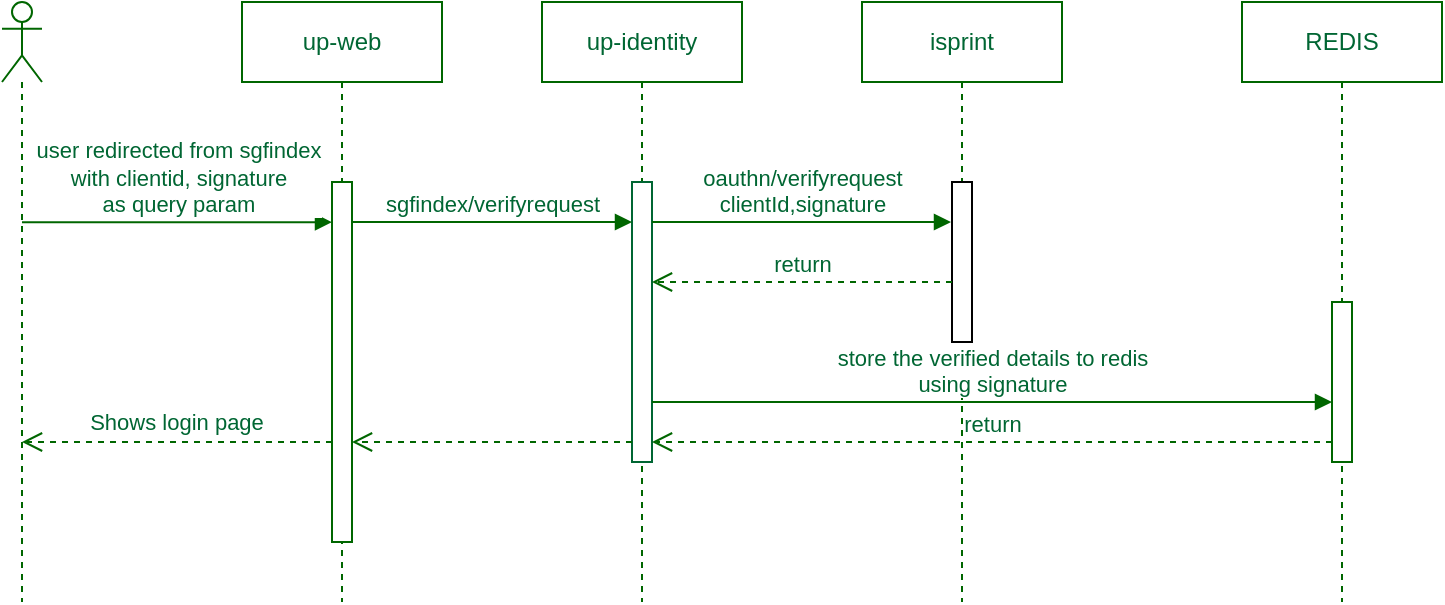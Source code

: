 <mxfile version="22.1.21" type="github" pages="3">
  <diagram name="SGfindex-verify-request" id="0a-kXXliiW2lC1thkJgB">
    <mxGraphModel dx="936" dy="493" grid="1" gridSize="10" guides="1" tooltips="1" connect="1" arrows="1" fold="1" page="1" pageScale="1" pageWidth="850" pageHeight="1100" math="0" shadow="0">
      <root>
        <mxCell id="0" />
        <mxCell id="1" parent="0" />
        <mxCell id="gY_3PW6hWoYy70ueM9_Y-2" value="" style="shape=umlLifeline;perimeter=lifelinePerimeter;whiteSpace=wrap;html=1;container=1;dropTarget=0;collapsible=0;recursiveResize=0;outlineConnect=0;portConstraint=eastwest;newEdgeStyle={&quot;curved&quot;:0,&quot;rounded&quot;:0};participant=umlActor;fontColor=#006633;strokeColor=#006600;" parent="1" vertex="1">
          <mxGeometry x="70" y="80" width="20" height="300" as="geometry" />
        </mxCell>
        <mxCell id="gY_3PW6hWoYy70ueM9_Y-3" value="up-web" style="shape=umlLifeline;perimeter=lifelinePerimeter;whiteSpace=wrap;html=1;container=1;dropTarget=0;collapsible=0;recursiveResize=0;outlineConnect=0;portConstraint=eastwest;newEdgeStyle={&quot;curved&quot;:0,&quot;rounded&quot;:0};fontColor=#006633;strokeColor=#006600;" parent="1" vertex="1">
          <mxGeometry x="190" y="80" width="100" height="300" as="geometry" />
        </mxCell>
        <mxCell id="MDM_OXRqNozewHoBlxRo-4" value="" style="html=1;points=[[0,0,0,0,5],[0,1,0,0,-5],[1,0,0,0,5],[1,1,0,0,-5]];perimeter=orthogonalPerimeter;outlineConnect=0;targetShapes=umlLifeline;portConstraint=eastwest;newEdgeStyle={&quot;curved&quot;:0,&quot;rounded&quot;:0};fontColor=#006633;strokeColor=#006600;" parent="gY_3PW6hWoYy70ueM9_Y-3" vertex="1">
          <mxGeometry x="45" y="90" width="10" height="180" as="geometry" />
        </mxCell>
        <mxCell id="gY_3PW6hWoYy70ueM9_Y-4" value="up-identity" style="shape=umlLifeline;perimeter=lifelinePerimeter;whiteSpace=wrap;html=1;container=1;dropTarget=0;collapsible=0;recursiveResize=0;outlineConnect=0;portConstraint=eastwest;newEdgeStyle={&quot;curved&quot;:0,&quot;rounded&quot;:0};fontColor=#006633;strokeColor=#006600;" parent="1" vertex="1">
          <mxGeometry x="340" y="80" width="100" height="300" as="geometry" />
        </mxCell>
        <mxCell id="MDM_OXRqNozewHoBlxRo-6" value="" style="html=1;points=[[0,0,0,0,5],[0,1,0,0,-5],[1,0,0,0,5],[1,1,0,0,-5]];perimeter=orthogonalPerimeter;outlineConnect=0;targetShapes=umlLifeline;portConstraint=eastwest;newEdgeStyle={&quot;curved&quot;:0,&quot;rounded&quot;:0};fontColor=#006633;strokeColor=#006633;" parent="gY_3PW6hWoYy70ueM9_Y-4" vertex="1">
          <mxGeometry x="45" y="90" width="10" height="140" as="geometry" />
        </mxCell>
        <mxCell id="gY_3PW6hWoYy70ueM9_Y-5" value="isprint" style="shape=umlLifeline;perimeter=lifelinePerimeter;whiteSpace=wrap;html=1;container=1;dropTarget=0;collapsible=0;recursiveResize=0;outlineConnect=0;portConstraint=eastwest;newEdgeStyle={&quot;curved&quot;:0,&quot;rounded&quot;:0};fontColor=#006633;strokeColor=#006600;" parent="1" vertex="1">
          <mxGeometry x="500" y="80" width="100" height="300" as="geometry" />
        </mxCell>
        <mxCell id="MDM_OXRqNozewHoBlxRo-8" value="" style="html=1;points=[[0,0,0,0,5],[0,1,0,0,-5],[1,0,0,0,5],[1,1,0,0,-5]];perimeter=orthogonalPerimeter;outlineConnect=0;targetShapes=umlLifeline;portConstraint=eastwest;newEdgeStyle={&quot;curved&quot;:0,&quot;rounded&quot;:0};fontColor=#006633;" parent="gY_3PW6hWoYy70ueM9_Y-5" vertex="1">
          <mxGeometry x="45" y="90" width="10" height="80" as="geometry" />
        </mxCell>
        <mxCell id="gY_3PW6hWoYy70ueM9_Y-6" value="REDIS" style="shape=umlLifeline;perimeter=lifelinePerimeter;whiteSpace=wrap;html=1;container=1;dropTarget=0;collapsible=0;recursiveResize=0;outlineConnect=0;portConstraint=eastwest;newEdgeStyle={&quot;curved&quot;:0,&quot;rounded&quot;:0};fontColor=#006633;strokeColor=#006600;" parent="1" vertex="1">
          <mxGeometry x="690" y="80" width="100" height="300" as="geometry" />
        </mxCell>
        <mxCell id="MDM_OXRqNozewHoBlxRo-11" value="" style="html=1;points=[[0,0,0,0,5],[0,1,0,0,-5],[1,0,0,0,5],[1,1,0,0,-5]];perimeter=orthogonalPerimeter;outlineConnect=0;targetShapes=umlLifeline;portConstraint=eastwest;newEdgeStyle={&quot;curved&quot;:0,&quot;rounded&quot;:0};fontColor=#006633;strokeColor=#006600;" parent="gY_3PW6hWoYy70ueM9_Y-6" vertex="1">
          <mxGeometry x="45" y="150" width="10" height="80" as="geometry" />
        </mxCell>
        <mxCell id="MDM_OXRqNozewHoBlxRo-5" value="user redirected from sgfindex&lt;br&gt;with clientid, signature&lt;br&gt;as query param" style="html=1;verticalAlign=bottom;endArrow=block;curved=0;rounded=0;exitX=0.5;exitY=0.367;exitDx=0;exitDy=0;exitPerimeter=0;fontColor=#006633;strokeColor=#006600;" parent="1" source="gY_3PW6hWoYy70ueM9_Y-2" target="MDM_OXRqNozewHoBlxRo-4" edge="1">
          <mxGeometry width="80" relative="1" as="geometry">
            <mxPoint x="90" y="190" as="sourcePoint" />
            <mxPoint x="210" y="190" as="targetPoint" />
          </mxGeometry>
        </mxCell>
        <mxCell id="MDM_OXRqNozewHoBlxRo-7" value="sgfindex/verifyrequest" style="html=1;verticalAlign=bottom;endArrow=block;curved=0;rounded=0;fontColor=#006633;strokeColor=#006600;" parent="1" edge="1" target="MDM_OXRqNozewHoBlxRo-6">
          <mxGeometry width="80" relative="1" as="geometry">
            <mxPoint x="245" y="190" as="sourcePoint" />
            <mxPoint x="370" y="190" as="targetPoint" />
          </mxGeometry>
        </mxCell>
        <mxCell id="MDM_OXRqNozewHoBlxRo-9" value="oauthn/verifyrequest&lt;br&gt;clientId,signature" style="html=1;verticalAlign=bottom;endArrow=block;curved=0;rounded=0;fontColor=#006633;strokeColor=#006600;" parent="1" source="MDM_OXRqNozewHoBlxRo-6" edge="1">
          <mxGeometry width="80" relative="1" as="geometry">
            <mxPoint x="400" y="190" as="sourcePoint" />
            <mxPoint x="544.5" y="190" as="targetPoint" />
          </mxGeometry>
        </mxCell>
        <mxCell id="MDM_OXRqNozewHoBlxRo-10" value="return" style="html=1;verticalAlign=bottom;endArrow=open;dashed=1;endSize=8;curved=0;rounded=0;fontColor=#006633;strokeColor=#006600;" parent="1" edge="1">
          <mxGeometry relative="1" as="geometry">
            <mxPoint x="545" y="220" as="sourcePoint" />
            <mxPoint x="395" y="220" as="targetPoint" />
          </mxGeometry>
        </mxCell>
        <mxCell id="MDM_OXRqNozewHoBlxRo-12" value="store the verified details to redis&lt;br&gt;using signature" style="html=1;verticalAlign=bottom;endArrow=block;curved=0;rounded=0;fontColor=#006633;strokeColor=#006600;" parent="1" edge="1">
          <mxGeometry width="80" relative="1" as="geometry">
            <mxPoint x="395" y="280" as="sourcePoint" />
            <mxPoint x="735" y="280" as="targetPoint" />
          </mxGeometry>
        </mxCell>
        <mxCell id="MDM_OXRqNozewHoBlxRo-13" value="return" style="html=1;verticalAlign=bottom;endArrow=open;dashed=1;endSize=8;curved=0;rounded=0;fontColor=#006633;strokeColor=#006600;" parent="1" edge="1">
          <mxGeometry relative="1" as="geometry">
            <mxPoint x="735" y="300" as="sourcePoint" />
            <mxPoint x="395" y="300" as="targetPoint" />
          </mxGeometry>
        </mxCell>
        <mxCell id="MDM_OXRqNozewHoBlxRo-14" value="&#xa;&lt;span style=&quot;font-family: monospace; font-size: 0px; font-style: normal; font-variant-ligatures: normal; font-variant-caps: normal; font-weight: 400; letter-spacing: normal; orphans: 2; text-align: start; text-indent: 0px; text-transform: none; widows: 2; word-spacing: 0px; -webkit-text-stroke-width: 0px; background-color: rgb(251, 251, 251); text-decoration-thickness: initial; text-decoration-style: initial; text-decoration-color: initial; float: none; display: inline !important;&quot;&gt;&amp;nbsp;&lt;/span&gt;&#xa;&#xa;" style="html=1;verticalAlign=bottom;endArrow=open;dashed=1;endSize=8;curved=0;rounded=0;fontColor=#006633;strokeColor=#006600;" parent="1" edge="1">
          <mxGeometry relative="1" as="geometry">
            <mxPoint x="385" y="300" as="sourcePoint" />
            <mxPoint x="245" y="300" as="targetPoint" />
          </mxGeometry>
        </mxCell>
        <mxCell id="MDM_OXRqNozewHoBlxRo-15" value="&#xa;&lt;span style=&quot;font-family: monospace; font-size: 0px; font-style: normal; font-variant-ligatures: normal; font-variant-caps: normal; font-weight: 400; letter-spacing: normal; orphans: 2; text-align: start; text-indent: 0px; text-transform: none; widows: 2; word-spacing: 0px; -webkit-text-stroke-width: 0px; background-color: rgb(251, 251, 251); text-decoration-thickness: initial; text-decoration-style: initial; text-decoration-color: initial; float: none; display: inline !important;&quot;&gt;&amp;nbsp;&lt;/span&gt;&#xa;&#xa;" style="html=1;verticalAlign=bottom;endArrow=open;dashed=1;endSize=8;curved=0;rounded=0;fontColor=#006633;strokeColor=#006600;" parent="1" edge="1" source="MDM_OXRqNozewHoBlxRo-4">
          <mxGeometry relative="1" as="geometry">
            <mxPoint x="200" y="300" as="sourcePoint" />
            <mxPoint x="80" y="300" as="targetPoint" />
          </mxGeometry>
        </mxCell>
        <mxCell id="MDM_OXRqNozewHoBlxRo-16" value="Shows login page" style="edgeLabel;html=1;align=center;verticalAlign=middle;resizable=0;points=[];fontColor=#006633;" parent="MDM_OXRqNozewHoBlxRo-15" vertex="1" connectable="0">
          <mxGeometry x="0.013" y="-10" relative="1" as="geometry">
            <mxPoint as="offset" />
          </mxGeometry>
        </mxCell>
      </root>
    </mxGraphModel>
  </diagram>
  <diagram id="xOD8XSLN_RSJ3HXvAGJj" name="SGFindex-otp-generation">
    <mxGraphModel dx="936" dy="493" grid="1" gridSize="10" guides="1" tooltips="1" connect="1" arrows="1" fold="1" page="1" pageScale="1" pageWidth="850" pageHeight="1100" math="0" shadow="0">
      <root>
        <mxCell id="0" />
        <mxCell id="1" parent="0" />
        <mxCell id="r7dPWTgSB13ry-8cWrX_-2" value="Identity" style="shape=umlLifeline;perimeter=lifelinePerimeter;whiteSpace=wrap;html=1;container=1;dropTarget=0;collapsible=0;recursiveResize=0;outlineConnect=0;portConstraint=eastwest;newEdgeStyle={&quot;curved&quot;:0,&quot;rounded&quot;:0};fontColor=#00994D;fontSize=9;strokeColor=#006600;" parent="1" vertex="1">
          <mxGeometry x="180" y="30" width="100" height="810" as="geometry" />
        </mxCell>
        <mxCell id="r7dPWTgSB13ry-8cWrX_-3" value="" style="html=1;points=[[0,0,0,0,5],[0,1,0,0,-5],[1,0,0,0,5],[1,1,0,0,-5]];perimeter=orthogonalPerimeter;outlineConnect=0;targetShapes=umlLifeline;portConstraint=eastwest;newEdgeStyle={&quot;curved&quot;:0,&quot;rounded&quot;:0};fontColor=#00994D;fontSize=9;strokeColor=#006600;" parent="r7dPWTgSB13ry-8cWrX_-2" vertex="1">
          <mxGeometry x="45" y="97" width="10" height="80" as="geometry" />
        </mxCell>
        <mxCell id="r7dPWTgSB13ry-8cWrX_-4" value="" style="html=1;points=[[0,0,0,0,5],[0,1,0,0,-5],[1,0,0,0,5],[1,1,0,0,-5]];perimeter=orthogonalPerimeter;outlineConnect=0;targetShapes=umlLifeline;portConstraint=eastwest;newEdgeStyle={&quot;curved&quot;:0,&quot;rounded&quot;:0};fontColor=#00994D;fontSize=9;strokeColor=#006600;" parent="r7dPWTgSB13ry-8cWrX_-2" vertex="1">
          <mxGeometry x="45" y="250" width="10" height="530" as="geometry" />
        </mxCell>
        <mxCell id="r7dPWTgSB13ry-8cWrX_-6" value="iSprint" style="shape=umlLifeline;perimeter=lifelinePerimeter;whiteSpace=wrap;html=1;container=1;dropTarget=0;collapsible=0;recursiveResize=0;outlineConnect=0;portConstraint=eastwest;newEdgeStyle={&quot;curved&quot;:0,&quot;rounded&quot;:0};fontColor=#00994D;fontSize=9;strokeColor=#006600;" parent="1" vertex="1">
          <mxGeometry x="325" y="30" width="100" height="820" as="geometry" />
        </mxCell>
        <mxCell id="r7dPWTgSB13ry-8cWrX_-7" value="" style="html=1;points=[[0,0,0,0,5],[0,1,0,0,-5],[1,0,0,0,5],[1,1,0,0,-5]];perimeter=orthogonalPerimeter;outlineConnect=0;targetShapes=umlLifeline;portConstraint=eastwest;newEdgeStyle={&quot;curved&quot;:0,&quot;rounded&quot;:0};fontColor=#00994D;fontSize=9;strokeColor=#006600;" parent="r7dPWTgSB13ry-8cWrX_-6" vertex="1">
          <mxGeometry x="45" y="97" width="10" height="80" as="geometry" />
        </mxCell>
        <mxCell id="r7dPWTgSB13ry-8cWrX_-8" value="" style="html=1;points=[[0,0,0,0,5],[0,1,0,0,-5],[1,0,0,0,5],[1,1,0,0,-5]];perimeter=orthogonalPerimeter;outlineConnect=0;targetShapes=umlLifeline;portConstraint=eastwest;newEdgeStyle={&quot;curved&quot;:0,&quot;rounded&quot;:0};fontColor=#00994D;fontSize=9;strokeColor=#006600;" parent="r7dPWTgSB13ry-8cWrX_-6" vertex="1">
          <mxGeometry x="45" y="250" width="10" height="80" as="geometry" />
        </mxCell>
        <mxCell id="r7dPWTgSB13ry-8cWrX_-9" value="" style="html=1;points=[[0,0,0,0,5],[0,1,0,0,-5],[1,0,0,0,5],[1,1,0,0,-5]];perimeter=orthogonalPerimeter;outlineConnect=0;targetShapes=umlLifeline;portConstraint=eastwest;newEdgeStyle={&quot;curved&quot;:0,&quot;rounded&quot;:0};fontColor=#00994D;fontSize=9;strokeColor=#006600;" parent="r7dPWTgSB13ry-8cWrX_-6" vertex="1">
          <mxGeometry x="46" y="460" width="10" height="170" as="geometry" />
        </mxCell>
        <mxCell id="r7dPWTgSB13ry-8cWrX_-11" value="RDS" style="shape=umlLifeline;perimeter=lifelinePerimeter;whiteSpace=wrap;html=1;container=1;dropTarget=0;collapsible=0;recursiveResize=0;outlineConnect=0;portConstraint=eastwest;newEdgeStyle={&quot;curved&quot;:0,&quot;rounded&quot;:0};fontColor=#00994D;fontSize=9;strokeColor=#006600;" parent="1" vertex="1">
          <mxGeometry x="490" y="30" width="100" height="810" as="geometry" />
        </mxCell>
        <mxCell id="r7dPWTgSB13ry-8cWrX_-13" value="Entity" style="shape=umlLifeline;perimeter=lifelinePerimeter;whiteSpace=wrap;html=1;container=1;dropTarget=0;collapsible=0;recursiveResize=0;outlineConnect=0;portConstraint=eastwest;newEdgeStyle={&quot;curved&quot;:0,&quot;rounded&quot;:0};fontColor=#00994D;fontSize=9;strokeColor=#006600;" parent="1" vertex="1">
          <mxGeometry x="620" y="30" width="100" height="810" as="geometry" />
        </mxCell>
        <mxCell id="r7dPWTgSB13ry-8cWrX_-14" value="" style="html=1;points=[[0,0,0,0,5],[0,1,0,0,-5],[1,0,0,0,5],[1,1,0,0,-5]];perimeter=orthogonalPerimeter;outlineConnect=0;targetShapes=umlLifeline;portConstraint=eastwest;newEdgeStyle={&quot;curved&quot;:0,&quot;rounded&quot;:0};fontColor=#00994D;fontSize=9;strokeColor=#006600;" parent="r7dPWTgSB13ry-8cWrX_-13" vertex="1">
          <mxGeometry x="46" y="340" width="10" height="80" as="geometry" />
        </mxCell>
        <mxCell id="r7dPWTgSB13ry-8cWrX_-15" value="&lt;font style=&quot;font-size: 9px;&quot;&gt;identity/v1/public/preauthenticate(GET)&lt;/font&gt;" style="html=1;verticalAlign=bottom;endArrow=block;curved=0;rounded=0;entryX=0;entryY=0;entryDx=0;entryDy=5;fontColor=#00994D;fontSize=9;strokeColor=#006600;" parent="1" target="r7dPWTgSB13ry-8cWrX_-3" edge="1">
          <mxGeometry relative="1" as="geometry">
            <mxPoint x="59.5" y="132" as="sourcePoint" />
          </mxGeometry>
        </mxCell>
        <mxCell id="r7dPWTgSB13ry-8cWrX_-16" value="return" style="html=1;verticalAlign=bottom;endArrow=open;dashed=1;endSize=8;curved=0;rounded=0;exitX=0;exitY=1;exitDx=0;exitDy=-5;fontColor=#00994D;fontSize=9;strokeColor=#006600;" parent="1" source="r7dPWTgSB13ry-8cWrX_-3" edge="1">
          <mxGeometry relative="1" as="geometry">
            <mxPoint x="59.5" y="202" as="targetPoint" />
          </mxGeometry>
        </mxCell>
        <mxCell id="r7dPWTgSB13ry-8cWrX_-17" value="&lt;font style=&quot;font-size: 9px;&quot;&gt;authn/preauthenticate&lt;/font&gt;" style="html=1;verticalAlign=bottom;endArrow=block;curved=0;rounded=0;entryX=0;entryY=0;entryDx=0;entryDy=5;fontColor=#00994D;fontSize=9;strokeColor=#006600;" parent="1" source="r7dPWTgSB13ry-8cWrX_-3" target="r7dPWTgSB13ry-8cWrX_-7" edge="1">
          <mxGeometry relative="1" as="geometry">
            <mxPoint x="220" y="172" as="sourcePoint" />
          </mxGeometry>
        </mxCell>
        <mxCell id="r7dPWTgSB13ry-8cWrX_-18" value="&lt;font style=&quot;font-size: 9px;&quot;&gt;challengeToken,&lt;br style=&quot;font-size: 9px;&quot;&gt;e2eeSid&lt;br style=&quot;font-size: 9px;&quot;&gt;pubKey&lt;br style=&quot;font-size: 9px;&quot;&gt;serverRandom&lt;/font&gt;" style="html=1;verticalAlign=bottom;endArrow=open;dashed=1;endSize=8;curved=0;rounded=0;exitX=0;exitY=1;exitDx=0;exitDy=-5;entryX=1;entryY=1;entryDx=0;entryDy=-5;entryPerimeter=0;fontColor=#00994D;fontSize=9;strokeColor=#006600;" parent="1" source="r7dPWTgSB13ry-8cWrX_-7" target="r7dPWTgSB13ry-8cWrX_-3" edge="1">
          <mxGeometry relative="1" as="geometry">
            <mxPoint x="220" y="242" as="targetPoint" />
          </mxGeometry>
        </mxCell>
        <mxCell id="r7dPWTgSB13ry-8cWrX_-19" value="&lt;font style=&quot;font-size: 9px;&quot;&gt;identity/v1/login(POST)&lt;br style=&quot;font-size: 9px;&quot;&gt;challengeToken,&lt;br style=&quot;font-size: 9px;&quot;&gt;email&lt;br style=&quot;font-size: 9px;&quot;&gt;password &lt;br style=&quot;font-size: 9px;&quot;&gt;(encrypt using params &lt;br&gt;from preauthenticate)&lt;/font&gt;" style="html=1;verticalAlign=bottom;endArrow=block;curved=0;rounded=0;entryX=0;entryY=0;entryDx=0;entryDy=5;fontColor=#00994D;fontSize=9;strokeColor=#006600;" parent="1" target="r7dPWTgSB13ry-8cWrX_-4" edge="1">
          <mxGeometry relative="1" as="geometry">
            <mxPoint x="59.5" y="285.0" as="sourcePoint" />
          </mxGeometry>
        </mxCell>
        <mxCell id="r7dPWTgSB13ry-8cWrX_-20" value="&lt;font style=&quot;font-size: 9px;&quot;&gt;query/user/findById&lt;br style=&quot;font-size: 9px;&quot;&gt;pass -&amp;gt; email id&lt;br style=&quot;font-size: 9px;&quot;&gt;&lt;/font&gt;" style="html=1;verticalAlign=bottom;endArrow=block;curved=0;rounded=0;exitX=1;exitY=0;exitDx=0;exitDy=5;exitPerimeter=0;entryX=0;entryY=0;entryDx=0;entryDy=5;entryPerimeter=0;fontColor=#00994D;fontSize=9;strokeColor=#006600;" parent="1" source="r7dPWTgSB13ry-8cWrX_-4" target="r7dPWTgSB13ry-8cWrX_-8" edge="1">
          <mxGeometry relative="1" as="geometry">
            <mxPoint x="260" y="330" as="sourcePoint" />
            <mxPoint x="330" y="325" as="targetPoint" />
          </mxGeometry>
        </mxCell>
        <mxCell id="r7dPWTgSB13ry-8cWrX_-21" value="&lt;span style=&quot;font-size: 9px;&quot;&gt;get user details&lt;/span&gt;" style="html=1;verticalAlign=bottom;endArrow=open;dashed=1;endSize=8;curved=0;rounded=0;exitX=0;exitY=1;exitDx=0;exitDy=-5;entryX=1;entryY=1;entryDx=0;entryDy=-5;entryPerimeter=0;fontColor=#00994D;fontSize=9;strokeColor=#006600;" parent="1" edge="1">
          <mxGeometry relative="1" as="geometry">
            <mxPoint x="234" y="340" as="targetPoint" />
            <mxPoint x="364" y="340" as="sourcePoint" />
          </mxGeometry>
        </mxCell>
        <mxCell id="r7dPWTgSB13ry-8cWrX_-27" value="No" style="text;html=1;align=center;verticalAlign=middle;resizable=0;points=[];autosize=1;strokeColor=none;fillColor=none;fontColor=#00994D;fontSize=9;" parent="1" vertex="1">
          <mxGeometry x="300" y="475" width="40" height="20" as="geometry" />
        </mxCell>
        <mxCell id="r7dPWTgSB13ry-8cWrX_-30" value="&lt;font style=&quot;font-size: 9px;&quot;&gt;Get user details by NRIC&lt;/font&gt;" style="html=1;verticalAlign=bottom;endArrow=block;curved=0;rounded=0;fontColor=#00994D;fontSize=9;strokeColor=#006600;" parent="1" target="r7dPWTgSB13ry-8cWrX_-14" edge="1">
          <mxGeometry relative="1" as="geometry">
            <mxPoint x="237" y="390" as="sourcePoint" />
            <mxPoint x="691" y="390" as="targetPoint" />
          </mxGeometry>
        </mxCell>
        <mxCell id="r7dPWTgSB13ry-8cWrX_-31" style="rounded=0;orthogonalLoop=1;jettySize=auto;html=1;exitX=0;exitY=0.5;exitDx=0;exitDy=0;fontColor=#00994D;fontSize=9;entryX=0.5;entryY=0;entryDx=0;entryDy=0;edgeStyle=orthogonalEdgeStyle;strokeColor=#006600;" parent="1" source="r7dPWTgSB13ry-8cWrX_-32" target="r7dPWTgSB13ry-8cWrX_-46" edge="1">
          <mxGeometry relative="1" as="geometry" />
        </mxCell>
        <mxCell id="r7dPWTgSB13ry-8cWrX_-32" value="&lt;font style=&quot;font-size: 9px;&quot;&gt;Check if user&amp;nbsp;&lt;br style=&quot;font-size: 9px;&quot;&gt;details available&lt;br style=&quot;font-size: 9px;&quot;&gt;in entity&lt;br style=&quot;font-size: 9px;&quot;&gt;&lt;/font&gt;" style="rhombus;whiteSpace=wrap;html=1;fontColor=#00994D;fontSize=9;strokeColor=#006600;" parent="1" vertex="1">
          <mxGeometry x="411" y="450" width="120" height="70" as="geometry" />
        </mxCell>
        <mxCell id="r7dPWTgSB13ry-8cWrX_-33" value="return" style="html=1;verticalAlign=bottom;endArrow=open;dashed=1;endSize=8;rounded=0;entryX=1;entryY=0.5;entryDx=0;entryDy=0;edgeStyle=orthogonalEdgeStyle;fontColor=#00994D;fontSize=9;strokeColor=#006600;" parent="1" source="r7dPWTgSB13ry-8cWrX_-14" target="r7dPWTgSB13ry-8cWrX_-32" edge="1">
          <mxGeometry relative="1" as="geometry">
            <mxPoint x="681" y="460" as="sourcePoint" />
            <mxPoint x="601" y="460" as="targetPoint" />
          </mxGeometry>
        </mxCell>
        <mxCell id="r7dPWTgSB13ry-8cWrX_-34" style="edgeStyle=orthogonalEdgeStyle;rounded=0;orthogonalLoop=1;jettySize=auto;html=1;exitX=0.5;exitY=0;exitDx=0;exitDy=0;dashed=1;fontColor=#00994D;fontSize=9;entryX=0.111;entryY=0.75;entryDx=0;entryDy=0;entryPerimeter=0;strokeColor=#006600;" parent="1" target="r7dPWTgSB13ry-8cWrX_-35" edge="1">
          <mxGeometry relative="1" as="geometry">
            <mxPoint x="471" y="450" as="sourcePoint" />
            <mxPoint x="291" y="430" as="targetPoint" />
            <Array as="points">
              <mxPoint x="471" y="430" />
            </Array>
          </mxGeometry>
        </mxCell>
        <mxCell id="r7dPWTgSB13ry-8cWrX_-35" value="&lt;font style=&quot;font-size: 9px;&quot;&gt;Show error in ui&lt;/font&gt;" style="text;html=1;align=center;verticalAlign=middle;resizable=0;points=[];autosize=1;strokeColor=none;fillColor=none;fontColor=#00994D;fontSize=9;" parent="1" vertex="1">
          <mxGeometry x="51" y="415" width="90" height="20" as="geometry" />
        </mxCell>
        <mxCell id="r7dPWTgSB13ry-8cWrX_-36" value="&lt;font style=&quot;font-size: 9px;&quot;&gt;Get Mobile no&lt;/font&gt;" style="text;html=1;align=center;verticalAlign=middle;resizable=0;points=[];autosize=1;strokeColor=none;fillColor=none;fontColor=#00994D;fontSize=9;" parent="1" vertex="1">
          <mxGeometry x="281" y="465" width="80" height="20" as="geometry" />
        </mxCell>
        <mxCell id="r7dPWTgSB13ry-8cWrX_-37" value="&lt;font style=&quot;font-size: 9px;&quot;&gt;authn/login generate OTP using &lt;br style=&quot;font-size: 9px;&quot;&gt;entity mobile&lt;br&gt;UP realm -&amp;nbsp;&lt;/font&gt;SGFE2EE&lt;br&gt;SNACK realm -&amp;nbsp;SGFE2EE2" style="html=1;verticalAlign=bottom;endArrow=block;rounded=0;fontColor=#00994D;fontSize=9;exitX=0.5;exitY=1;exitDx=0;exitDy=0;edgeStyle=orthogonalEdgeStyle;strokeColor=#006600;" parent="1" source="r7dPWTgSB13ry-8cWrX_-46" target="r7dPWTgSB13ry-8cWrX_-9" edge="1">
          <mxGeometry x="-0.167" width="80" relative="1" as="geometry">
            <mxPoint x="261" y="630" as="sourcePoint" />
            <mxPoint x="321" y="620" as="targetPoint" />
            <Array as="points">
              <mxPoint x="301" y="630" />
            </Array>
            <mxPoint as="offset" />
          </mxGeometry>
        </mxCell>
        <mxCell id="r7dPWTgSB13ry-8cWrX_-38" value="return" style="html=1;verticalAlign=bottom;endArrow=open;dashed=1;endSize=8;curved=0;rounded=0;fontColor=#00994D;fontSize=9;strokeColor=#006600;" parent="1" edge="1">
          <mxGeometry relative="1" as="geometry">
            <mxPoint x="366" y="650" as="sourcePoint" />
            <mxPoint x="236" y="650" as="targetPoint" />
          </mxGeometry>
        </mxCell>
        <mxCell id="r7dPWTgSB13ry-8cWrX_-39" value="&lt;font style=&quot;font-size: 9px;&quot;&gt;Show OTP&lt;br style=&quot;font-size: 9px;&quot;&gt;&amp;nbsp;modal to user&lt;/font&gt;" style="html=1;verticalAlign=bottom;endArrow=open;dashed=1;endSize=8;curved=0;rounded=0;fontColor=#00994D;fontSize=9;strokeColor=#006600;" parent="1" edge="1">
          <mxGeometry x="1" y="-20" relative="1" as="geometry">
            <mxPoint x="226.5" y="650" as="sourcePoint" />
            <mxPoint x="61" y="650" as="targetPoint" />
            <mxPoint x="1" as="offset" />
          </mxGeometry>
        </mxCell>
        <mxCell id="r7dPWTgSB13ry-8cWrX_-40" value="&lt;font style=&quot;font-size: 9px;&quot;&gt;send&amp;nbsp;&lt;br style=&quot;font-size: 9px;&quot;&gt;sessionToken&lt;/font&gt;" style="text;html=1;align=center;verticalAlign=middle;resizable=0;points=[];autosize=1;strokeColor=none;fillColor=none;fontColor=#00994D;fontSize=9;" parent="1" vertex="1">
          <mxGeometry x="71" y="620" width="80" height="40" as="geometry" />
        </mxCell>
        <mxCell id="r7dPWTgSB13ry-8cWrX_-41" value="&lt;font style=&quot;font-size: 9px;&quot;&gt;login/validateOTP(Post)&lt;br style=&quot;font-size: 9px;&quot;&gt;otp, challengetoken,&lt;br&gt;signature&lt;br&gt;&lt;/font&gt;" style="html=1;verticalAlign=bottom;endArrow=block;curved=0;rounded=0;fontColor=#00994D;fontSize=9;strokeColor=#006600;" parent="1" edge="1">
          <mxGeometry width="80" relative="1" as="geometry">
            <mxPoint x="61" y="720" as="sourcePoint" />
            <mxPoint x="226" y="720" as="targetPoint" />
          </mxGeometry>
        </mxCell>
        <mxCell id="r7dPWTgSB13ry-8cWrX_-42" value="&lt;font style=&quot;font-size: 9px;&quot;&gt;get the verified details from redis&lt;br&gt;using signature from request&lt;br style=&quot;font-size: 9px;&quot;&gt;&lt;/font&gt;" style="html=1;verticalAlign=bottom;endArrow=block;curved=0;rounded=0;fontColor=#00994D;fontSize=9;strokeColor=#006600;" parent="1" edge="1">
          <mxGeometry x="0.005" width="80" relative="1" as="geometry">
            <mxPoint x="237" y="721" as="sourcePoint" />
            <mxPoint x="780.5" y="721" as="targetPoint" />
            <mxPoint as="offset" />
          </mxGeometry>
        </mxCell>
        <mxCell id="r7dPWTgSB13ry-8cWrX_-43" value="Success with logged in session token" style="html=1;verticalAlign=bottom;endArrow=open;dashed=1;endSize=8;curved=0;rounded=0;fontColor=#00994D;fontSize=9;strokeColor=#006600;" parent="1" edge="1">
          <mxGeometry relative="1" as="geometry">
            <mxPoint x="780.5" y="750.0" as="sourcePoint" />
            <mxPoint x="236.5" y="750" as="targetPoint" />
          </mxGeometry>
        </mxCell>
        <mxCell id="r7dPWTgSB13ry-8cWrX_-46" value="&lt;font style=&quot;font-size: 9px;&quot;&gt;OTP generation limit exceeded?&lt;br style=&quot;font-size: 9px;&quot;&gt;&lt;/font&gt;" style="rhombus;whiteSpace=wrap;html=1;fontColor=#00994D;fontSize=9;strokeColor=#006600;" parent="1" vertex="1">
          <mxGeometry x="241" y="510" width="120" height="70" as="geometry" />
        </mxCell>
        <mxCell id="r7dPWTgSB13ry-8cWrX_-47" style="rounded=0;orthogonalLoop=1;jettySize=auto;html=1;dashed=1;fontColor=#00994D;fontSize=9;exitX=0;exitY=0.5;exitDx=0;exitDy=0;strokeColor=#006600;" parent="1" source="r7dPWTgSB13ry-8cWrX_-46" edge="1">
          <mxGeometry relative="1" as="geometry">
            <mxPoint x="171" y="540" as="sourcePoint" />
            <mxPoint x="60.5" y="545" as="targetPoint" />
          </mxGeometry>
        </mxCell>
        <mxCell id="r7dPWTgSB13ry-8cWrX_-48" value="&lt;font style=&quot;font-size: 9px;&quot;&gt;Show error in ui&lt;/font&gt;" style="text;html=1;align=center;verticalAlign=middle;resizable=0;points=[];autosize=1;strokeColor=none;fillColor=none;fontColor=#00994D;fontSize=9;" parent="1" vertex="1">
          <mxGeometry x="66" y="530" width="90" height="20" as="geometry" />
        </mxCell>
        <mxCell id="r7dPWTgSB13ry-8cWrX_-49" value="Redis" style="shape=umlLifeline;perimeter=lifelinePerimeter;whiteSpace=wrap;html=1;container=1;dropTarget=0;collapsible=0;recursiveResize=0;outlineConnect=0;portConstraint=eastwest;newEdgeStyle={&quot;curved&quot;:0,&quot;rounded&quot;:0};fontColor=#00994D;fontSize=9;strokeColor=#006600;" parent="1" vertex="1">
          <mxGeometry x="730" y="30" width="100" height="810" as="geometry" />
        </mxCell>
        <mxCell id="r7dPWTgSB13ry-8cWrX_-51" value="&#xa;&lt;span style=&quot;color: rgba(0, 0, 0, 0); font-family: monospace; font-size: 0px; font-style: normal; font-variant-ligatures: normal; font-variant-caps: normal; font-weight: 400; letter-spacing: normal; orphans: 2; text-align: start; text-indent: 0px; text-transform: none; widows: 2; word-spacing: 0px; -webkit-text-stroke-width: 0px; background-color: rgb(251, 251, 251); text-decoration-thickness: initial; text-decoration-style: initial; text-decoration-color: initial; float: none; display: inline !important;&quot;&gt;&amp;nbsp;&lt;/span&gt;&#xa;&#xa;" style="html=1;points=[[0,0,0,0,5],[0,1,0,0,-5],[1,0,0,0,5],[1,1,0,0,-5]];perimeter=orthogonalPerimeter;outlineConnect=0;targetShapes=umlLifeline;portConstraint=eastwest;newEdgeStyle={&quot;curved&quot;:0,&quot;rounded&quot;:0};fontColor=#00994D;fontSize=9;strokeColor=#006600;" parent="r7dPWTgSB13ry-8cWrX_-49" vertex="1">
          <mxGeometry x="46" y="670" width="10" height="60" as="geometry" />
        </mxCell>
        <mxCell id="Em-YOF80DI7FYVx_WwWX-1" value="up-web" style="shape=umlLifeline;perimeter=lifelinePerimeter;whiteSpace=wrap;html=1;container=1;dropTarget=0;collapsible=0;recursiveResize=0;outlineConnect=0;portConstraint=eastwest;newEdgeStyle={&quot;curved&quot;:0,&quot;rounded&quot;:0};strokeColor=#006600;" parent="1" vertex="1">
          <mxGeometry x="10" y="30" width="100" height="810" as="geometry" />
        </mxCell>
        <mxCell id="zhA0AtjVPFp6vXCFNq---2" value="&lt;font style=&quot;font-size: 9px;&quot;&gt;send&amp;nbsp;&lt;br style=&quot;font-size: 9px;&quot;&gt;sessionToken&lt;/font&gt;" style="text;html=1;align=center;verticalAlign=middle;resizable=0;points=[];autosize=1;strokeColor=none;fillColor=none;fontColor=#00994D;fontSize=9;" vertex="1" parent="1">
          <mxGeometry x="76" y="720" width="80" height="40" as="geometry" />
        </mxCell>
      </root>
    </mxGraphModel>
  </diagram>
  <diagram id="Ne95vPVEeLTjiCiWIxZj" name="SGFindex-otp-validation">
    <mxGraphModel dx="936" dy="493" grid="1" gridSize="10" guides="1" tooltips="1" connect="1" arrows="1" fold="1" page="1" pageScale="1" pageWidth="850" pageHeight="1100" math="0" shadow="0">
      <root>
        <mxCell id="0" />
        <mxCell id="1" parent="0" />
        <mxCell id="Tp09xDE-cmA_x9J73pih-1" value="Identity" style="shape=umlLifeline;perimeter=lifelinePerimeter;whiteSpace=wrap;html=1;container=1;dropTarget=0;collapsible=0;recursiveResize=0;outlineConnect=0;portConstraint=eastwest;newEdgeStyle={&quot;curved&quot;:0,&quot;rounded&quot;:0};fontColor=#006600;fontSize=9;strokeColor=#006600;" parent="1" vertex="1">
          <mxGeometry x="180" y="30" width="100" height="660" as="geometry" />
        </mxCell>
        <mxCell id="Tp09xDE-cmA_x9J73pih-2" value="" style="html=1;points=[[0,0,0,0,5],[0,1,0,0,-5],[1,0,0,0,5],[1,1,0,0,-5]];perimeter=orthogonalPerimeter;outlineConnect=0;targetShapes=umlLifeline;portConstraint=eastwest;newEdgeStyle={&quot;curved&quot;:0,&quot;rounded&quot;:0};fontColor=#006600;fontSize=9;strokeColor=#006600;" parent="Tp09xDE-cmA_x9J73pih-1" vertex="1">
          <mxGeometry x="45" y="97" width="10" height="343" as="geometry" />
        </mxCell>
        <mxCell id="Tp09xDE-cmA_x9J73pih-8" value="" style="html=1;points=[[0,0,0,0,5],[0,1,0,0,-5],[1,0,0,0,5],[1,1,0,0,-5]];perimeter=orthogonalPerimeter;outlineConnect=0;targetShapes=umlLifeline;portConstraint=eastwest;newEdgeStyle={&quot;curved&quot;:0,&quot;rounded&quot;:0};fontColor=#006600;fontSize=9;strokeColor=#006600;" parent="Tp09xDE-cmA_x9J73pih-1" vertex="1">
          <mxGeometry x="45" y="480" width="10" height="90" as="geometry" />
        </mxCell>
        <mxCell id="Tp09xDE-cmA_x9J73pih-5" value="iSprint" style="shape=umlLifeline;perimeter=lifelinePerimeter;whiteSpace=wrap;html=1;container=1;dropTarget=0;collapsible=0;recursiveResize=0;outlineConnect=0;portConstraint=eastwest;newEdgeStyle={&quot;curved&quot;:0,&quot;rounded&quot;:0};fontColor=#006600;fontSize=9;strokeColor=#006600;" parent="1" vertex="1">
          <mxGeometry x="325" y="30" width="100" height="660" as="geometry" />
        </mxCell>
        <mxCell id="Tp09xDE-cmA_x9J73pih-6" value="" style="html=1;points=[[0,0,0,0,5],[0,1,0,0,-5],[1,0,0,0,5],[1,1,0,0,-5]];perimeter=orthogonalPerimeter;outlineConnect=0;targetShapes=umlLifeline;portConstraint=eastwest;newEdgeStyle={&quot;curved&quot;:0,&quot;rounded&quot;:0};fontColor=#006600;fontSize=9;strokeColor=#006600;" parent="Tp09xDE-cmA_x9J73pih-5" vertex="1">
          <mxGeometry x="45" y="97" width="10" height="183" as="geometry" />
        </mxCell>
        <mxCell id="Tp09xDE-cmA_x9J73pih-12" value="" style="html=1;points=[[0,0,0,0,5],[0,1,0,0,-5],[1,0,0,0,5],[1,1,0,0,-5]];perimeter=orthogonalPerimeter;outlineConnect=0;targetShapes=umlLifeline;portConstraint=eastwest;newEdgeStyle={&quot;curved&quot;:0,&quot;rounded&quot;:0};fontColor=#006600;fontSize=9;strokeColor=#006600;" parent="Tp09xDE-cmA_x9J73pih-5" vertex="1">
          <mxGeometry x="45" y="475" width="10" height="80" as="geometry" />
        </mxCell>
        <mxCell id="Tp09xDE-cmA_x9J73pih-9" value="RDS" style="shape=umlLifeline;perimeter=lifelinePerimeter;whiteSpace=wrap;html=1;container=1;dropTarget=0;collapsible=0;recursiveResize=0;outlineConnect=0;portConstraint=eastwest;newEdgeStyle={&quot;curved&quot;:0,&quot;rounded&quot;:0};fontColor=#006600;fontSize=9;strokeColor=#006600;" parent="1" vertex="1">
          <mxGeometry x="490" y="30" width="100" height="650" as="geometry" />
        </mxCell>
        <mxCell id="fb6FfORCTz3BMUM3-Rsv-7" value="" style="html=1;points=[[0,0,0,0,5],[0,1,0,0,-5],[1,0,0,0,5],[1,1,0,0,-5]];perimeter=orthogonalPerimeter;outlineConnect=0;targetShapes=umlLifeline;portConstraint=eastwest;newEdgeStyle={&quot;curved&quot;:0,&quot;rounded&quot;:0};strokeColor=#006600;fontColor=#006600;" parent="Tp09xDE-cmA_x9J73pih-9" vertex="1">
          <mxGeometry x="45" y="350" width="10" height="80" as="geometry" />
        </mxCell>
        <mxCell id="Tp09xDE-cmA_x9J73pih-11" value="Entity" style="shape=umlLifeline;perimeter=lifelinePerimeter;whiteSpace=wrap;html=1;container=1;dropTarget=0;collapsible=0;recursiveResize=0;outlineConnect=0;portConstraint=eastwest;newEdgeStyle={&quot;curved&quot;:0,&quot;rounded&quot;:0};fontColor=#006600;fontSize=9;strokeColor=#006600;" parent="1" vertex="1">
          <mxGeometry x="620" y="30" width="100" height="660" as="geometry" />
        </mxCell>
        <mxCell id="Tp09xDE-cmA_x9J73pih-13" value="Redis" style="shape=umlLifeline;perimeter=lifelinePerimeter;whiteSpace=wrap;html=1;container=1;dropTarget=0;collapsible=0;recursiveResize=0;outlineConnect=0;portConstraint=eastwest;newEdgeStyle={&quot;curved&quot;:0,&quot;rounded&quot;:0};fontColor=#006600;fontSize=9;strokeColor=#006600;" parent="1" vertex="1">
          <mxGeometry x="730" y="30" width="100" height="640" as="geometry" />
        </mxCell>
        <mxCell id="fb6FfORCTz3BMUM3-Rsv-5" value="" style="html=1;points=[[0,0,0,0,5],[0,1,0,0,-5],[1,0,0,0,5],[1,1,0,0,-5]];perimeter=orthogonalPerimeter;outlineConnect=0;targetShapes=umlLifeline;portConstraint=eastwest;newEdgeStyle={&quot;curved&quot;:0,&quot;rounded&quot;:0};strokeColor=#006600;fontColor=#006600;" parent="Tp09xDE-cmA_x9J73pih-13" vertex="1">
          <mxGeometry x="45" y="270" width="10" height="80" as="geometry" />
        </mxCell>
        <mxCell id="Tp09xDE-cmA_x9J73pih-16" value="up-web" style="shape=umlLifeline;perimeter=lifelinePerimeter;whiteSpace=wrap;html=1;container=1;dropTarget=0;collapsible=0;recursiveResize=0;outlineConnect=0;portConstraint=eastwest;newEdgeStyle={&quot;curved&quot;:0,&quot;rounded&quot;:0};strokeColor=#006600;fontColor=#006600;" parent="1" vertex="1">
          <mxGeometry x="10" y="30" width="100" height="660" as="geometry" />
        </mxCell>
        <mxCell id="Tp09xDE-cmA_x9J73pih-17" value="&lt;font style=&quot;font-size: 9px;&quot;&gt;validate otp &lt;br&gt;authn/login&lt;br&gt;user-email, session token&lt;br style=&quot;border-color: var(--border-color); background-color: rgb(251, 251, 251);&quot;&gt;&lt;span style=&quot;background-color: rgb(251, 251, 251);&quot;&gt;password-otp&lt;/span&gt;&lt;/font&gt;" style="html=1;verticalAlign=bottom;endArrow=block;curved=0;rounded=0;entryX=0;entryY=0;entryDx=0;entryDy=5;entryPerimeter=0;strokeColor=#006600;fontColor=#006600;" parent="1" edge="1">
          <mxGeometry x="0.007" width="80" relative="1" as="geometry">
            <mxPoint x="235" y="136" as="sourcePoint" />
            <mxPoint x="370" y="136" as="targetPoint" />
            <mxPoint as="offset" />
          </mxGeometry>
        </mxCell>
        <mxCell id="fb6FfORCTz3BMUM3-Rsv-1" value="&lt;font style=&quot;font-size: 10px;&quot;&gt;return new session token&lt;/font&gt;" style="html=1;verticalAlign=bottom;endArrow=open;dashed=1;endSize=8;curved=0;rounded=0;strokeColor=#006600;fontColor=#006600;entryX=1.5;entryY=0.125;entryDx=0;entryDy=0;entryPerimeter=0;" parent="1" source="Tp09xDE-cmA_x9J73pih-6" target="Tp09xDE-cmA_x9J73pih-2" edge="1">
          <mxGeometry relative="1" as="geometry">
            <mxPoint x="330" y="180" as="sourcePoint" />
            <mxPoint x="260" y="170" as="targetPoint" />
            <Array as="points">
              <mxPoint x="280" y="170" />
            </Array>
          </mxGeometry>
        </mxCell>
        <mxCell id="fb6FfORCTz3BMUM3-Rsv-2" value="&lt;font style=&quot;font-size: 9px;&quot;&gt;process sgfindex login&lt;br&gt;authn/login&lt;br&gt;user-email, new session token&lt;br style=&quot;border-color: var(--border-color); background-color: rgb(251, 251, 251);&quot;&gt;&lt;span style=&quot;background-color: rgb(251, 251, 251);&quot;&gt;password-state&lt;/span&gt;&lt;/font&gt;" style="html=1;verticalAlign=bottom;endArrow=block;curved=0;rounded=0;strokeColor=#006600;fontColor=#006600;" parent="1" edge="1">
          <mxGeometry x="0.007" width="80" relative="1" as="geometry">
            <mxPoint x="235" y="240" as="sourcePoint" />
            <mxPoint x="370" y="240" as="targetPoint" />
            <mxPoint as="offset" />
          </mxGeometry>
        </mxCell>
        <mxCell id="fb6FfORCTz3BMUM3-Rsv-3" value="&lt;font style=&quot;font-size: 10px;&quot;&gt;return new session token&lt;/font&gt;" style="html=1;verticalAlign=bottom;endArrow=open;dashed=1;endSize=8;curved=0;rounded=0;strokeColor=#006600;fontColor=#006600;" parent="1" edge="1" target="Tp09xDE-cmA_x9J73pih-2">
          <mxGeometry relative="1" as="geometry">
            <mxPoint x="370" y="280" as="sourcePoint" />
            <mxPoint x="250" y="280" as="targetPoint" />
            <Array as="points">
              <mxPoint x="280" y="280" />
            </Array>
          </mxGeometry>
        </mxCell>
        <mxCell id="fb6FfORCTz3BMUM3-Rsv-4" value="&lt;font size=&quot;1&quot;&gt;updated session token from isprint&lt;br&gt;&lt;/font&gt;to redis" style="html=1;verticalAlign=bottom;endArrow=block;curved=0;rounded=0;strokeColor=#006600;fontColor=#006600;" parent="1" edge="1">
          <mxGeometry x="0.007" width="80" relative="1" as="geometry">
            <mxPoint x="235" y="320" as="sourcePoint" />
            <mxPoint x="775" y="320" as="targetPoint" />
            <mxPoint as="offset" />
          </mxGeometry>
        </mxCell>
        <mxCell id="fb6FfORCTz3BMUM3-Rsv-6" value="return" style="html=1;verticalAlign=bottom;endArrow=open;dashed=1;endSize=8;curved=0;rounded=0;strokeColor=#006600;fontColor=#006600;" parent="1" target="Tp09xDE-cmA_x9J73pih-2" edge="1">
          <mxGeometry relative="1" as="geometry">
            <mxPoint x="780" y="360" as="sourcePoint" />
            <mxPoint x="260" y="360" as="targetPoint" />
          </mxGeometry>
        </mxCell>
        <mxCell id="fb6FfORCTz3BMUM3-Rsv-8" value="&lt;font size=&quot;1&quot;&gt;audit the login event&lt;/font&gt;" style="html=1;verticalAlign=bottom;endArrow=block;curved=0;rounded=0;strokeColor=#006600;fontColor=#006600;" parent="1" target="fb6FfORCTz3BMUM3-Rsv-7" edge="1">
          <mxGeometry x="0.007" width="80" relative="1" as="geometry">
            <mxPoint x="235" y="400" as="sourcePoint" />
            <mxPoint x="470" y="400" as="targetPoint" />
            <mxPoint as="offset" />
          </mxGeometry>
        </mxCell>
        <mxCell id="fb6FfORCTz3BMUM3-Rsv-9" value="return" style="html=1;verticalAlign=bottom;endArrow=open;dashed=1;endSize=8;curved=0;rounded=0;strokeColor=#006600;fontColor=#006600;" parent="1" source="fb6FfORCTz3BMUM3-Rsv-7" target="Tp09xDE-cmA_x9J73pih-2" edge="1">
          <mxGeometry relative="1" as="geometry">
            <mxPoint x="480" y="420" as="sourcePoint" />
            <mxPoint x="280" y="440" as="targetPoint" />
            <Array as="points">
              <mxPoint x="375" y="430" />
            </Array>
          </mxGeometry>
        </mxCell>
        <mxCell id="fb6FfORCTz3BMUM3-Rsv-10" value="redirect to&amp;nbsp;&lt;br&gt;consent page&lt;br&gt;set session token in cookie&lt;br&gt;name:&amp;nbsp;WSASID&lt;br&gt;" style="html=1;verticalAlign=bottom;endArrow=open;dashed=1;endSize=8;curved=0;rounded=0;strokeColor=#006600;fontColor=#006600;" parent="1" source="Tp09xDE-cmA_x9J73pih-2" edge="1" target="Tp09xDE-cmA_x9J73pih-16">
          <mxGeometry relative="1" as="geometry">
            <mxPoint x="200" y="430" as="sourcePoint" />
            <mxPoint x="90" y="430" as="targetPoint" />
            <Array as="points">
              <mxPoint x="195" y="430" />
            </Array>
          </mxGeometry>
        </mxCell>
        <mxCell id="nX4uECGezatbeI9pjm3l-1" value="customer submits concern" style="html=1;verticalAlign=bottom;endArrow=block;curved=0;rounded=0;strokeColor=#006600;fontColor=#006600;" parent="1" target="Tp09xDE-cmA_x9J73pih-8" edge="1">
          <mxGeometry width="80" relative="1" as="geometry">
            <mxPoint x="60" y="539.5" as="sourcePoint" />
            <mxPoint x="190" y="540" as="targetPoint" />
          </mxGeometry>
        </mxCell>
        <mxCell id="nX4uECGezatbeI9pjm3l-2" value="authz/oauth/&lt;br&gt;myGrantedScopes/consent" style="html=1;verticalAlign=bottom;endArrow=block;curved=0;rounded=0;strokeColor=#006600;fontColor=#006600;" parent="1" target="Tp09xDE-cmA_x9J73pih-12" edge="1">
          <mxGeometry x="-0.077" y="10" width="80" relative="1" as="geometry">
            <mxPoint x="240" y="539.5" as="sourcePoint" />
            <mxPoint x="340" y="540" as="targetPoint" />
            <mxPoint y="1" as="offset" />
          </mxGeometry>
        </mxCell>
        <mxCell id="nX4uECGezatbeI9pjm3l-3" value="return" style="html=1;verticalAlign=bottom;endArrow=open;dashed=1;endSize=8;curved=0;rounded=0;strokeColor=#006600;fontColor=#006600;" parent="1" edge="1">
          <mxGeometry relative="1" as="geometry">
            <mxPoint x="370" y="568" as="sourcePoint" />
            <mxPoint x="235" y="568" as="targetPoint" />
          </mxGeometry>
        </mxCell>
        <mxCell id="nX4uECGezatbeI9pjm3l-4" value="redirects back using&lt;br&gt;kentico config url&lt;br&gt;key:&amp;nbsp;SG_FINDEX_REDIRECTION_URL" style="html=1;verticalAlign=bottom;endArrow=open;dashed=1;endSize=8;curved=0;rounded=0;strokeColor=#006600;fontColor=#006600;" parent="1" edge="1">
          <mxGeometry x="0.027" y="53" relative="1" as="geometry">
            <mxPoint x="225" y="567" as="sourcePoint" />
            <mxPoint x="59.5" y="567" as="targetPoint" />
            <mxPoint as="offset" />
          </mxGeometry>
        </mxCell>
      </root>
    </mxGraphModel>
  </diagram>
</mxfile>
